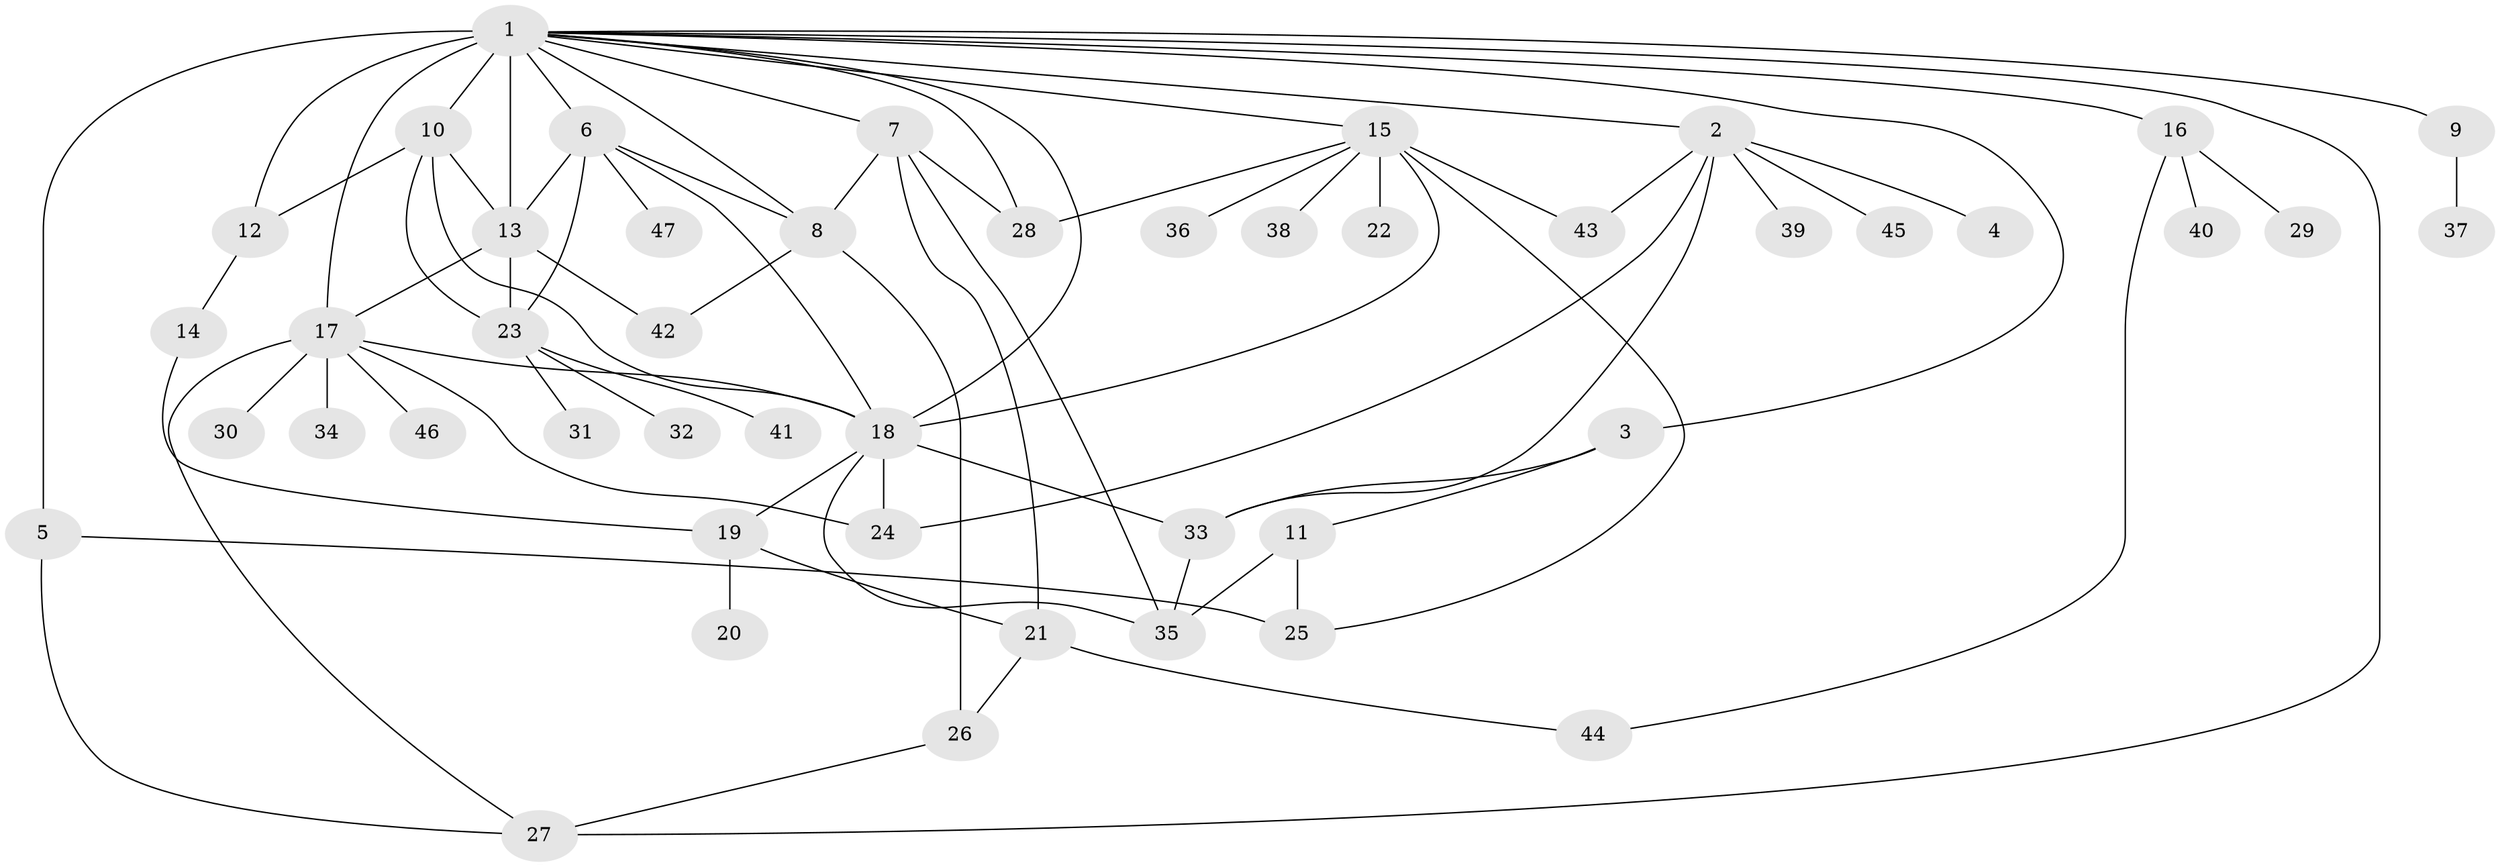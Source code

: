 // original degree distribution, {33: 0.010752688172043012, 9: 0.010752688172043012, 4: 0.08602150537634409, 2: 0.15053763440860216, 5: 0.0967741935483871, 7: 0.03225806451612903, 8: 0.021505376344086023, 1: 0.46236559139784944, 6: 0.03225806451612903, 3: 0.0967741935483871}
// Generated by graph-tools (version 1.1) at 2025/35/03/09/25 02:35:20]
// undirected, 47 vertices, 78 edges
graph export_dot {
graph [start="1"]
  node [color=gray90,style=filled];
  1;
  2;
  3;
  4;
  5;
  6;
  7;
  8;
  9;
  10;
  11;
  12;
  13;
  14;
  15;
  16;
  17;
  18;
  19;
  20;
  21;
  22;
  23;
  24;
  25;
  26;
  27;
  28;
  29;
  30;
  31;
  32;
  33;
  34;
  35;
  36;
  37;
  38;
  39;
  40;
  41;
  42;
  43;
  44;
  45;
  46;
  47;
  1 -- 2 [weight=1.0];
  1 -- 3 [weight=1.0];
  1 -- 5 [weight=1.0];
  1 -- 6 [weight=2.0];
  1 -- 7 [weight=1.0];
  1 -- 8 [weight=1.0];
  1 -- 9 [weight=1.0];
  1 -- 10 [weight=1.0];
  1 -- 12 [weight=1.0];
  1 -- 13 [weight=2.0];
  1 -- 15 [weight=1.0];
  1 -- 16 [weight=1.0];
  1 -- 17 [weight=11.0];
  1 -- 18 [weight=1.0];
  1 -- 27 [weight=2.0];
  1 -- 28 [weight=1.0];
  2 -- 4 [weight=1.0];
  2 -- 24 [weight=1.0];
  2 -- 33 [weight=1.0];
  2 -- 39 [weight=1.0];
  2 -- 43 [weight=1.0];
  2 -- 45 [weight=1.0];
  3 -- 11 [weight=1.0];
  3 -- 33 [weight=1.0];
  5 -- 25 [weight=1.0];
  5 -- 27 [weight=2.0];
  6 -- 8 [weight=1.0];
  6 -- 13 [weight=1.0];
  6 -- 18 [weight=1.0];
  6 -- 23 [weight=1.0];
  6 -- 47 [weight=1.0];
  7 -- 8 [weight=1.0];
  7 -- 21 [weight=1.0];
  7 -- 28 [weight=1.0];
  7 -- 35 [weight=1.0];
  8 -- 26 [weight=1.0];
  8 -- 42 [weight=2.0];
  9 -- 37 [weight=1.0];
  10 -- 12 [weight=1.0];
  10 -- 13 [weight=1.0];
  10 -- 18 [weight=1.0];
  10 -- 23 [weight=1.0];
  11 -- 25 [weight=1.0];
  11 -- 35 [weight=2.0];
  12 -- 14 [weight=1.0];
  13 -- 17 [weight=1.0];
  13 -- 23 [weight=1.0];
  13 -- 42 [weight=1.0];
  14 -- 19 [weight=1.0];
  15 -- 18 [weight=1.0];
  15 -- 22 [weight=1.0];
  15 -- 25 [weight=1.0];
  15 -- 28 [weight=1.0];
  15 -- 36 [weight=1.0];
  15 -- 38 [weight=1.0];
  15 -- 43 [weight=2.0];
  16 -- 29 [weight=1.0];
  16 -- 40 [weight=1.0];
  16 -- 44 [weight=1.0];
  17 -- 18 [weight=1.0];
  17 -- 24 [weight=1.0];
  17 -- 27 [weight=1.0];
  17 -- 30 [weight=1.0];
  17 -- 34 [weight=1.0];
  17 -- 46 [weight=1.0];
  18 -- 19 [weight=1.0];
  18 -- 24 [weight=1.0];
  18 -- 33 [weight=1.0];
  18 -- 35 [weight=3.0];
  19 -- 20 [weight=1.0];
  19 -- 21 [weight=1.0];
  21 -- 26 [weight=1.0];
  21 -- 44 [weight=1.0];
  23 -- 31 [weight=1.0];
  23 -- 32 [weight=1.0];
  23 -- 41 [weight=1.0];
  26 -- 27 [weight=1.0];
  33 -- 35 [weight=2.0];
}
